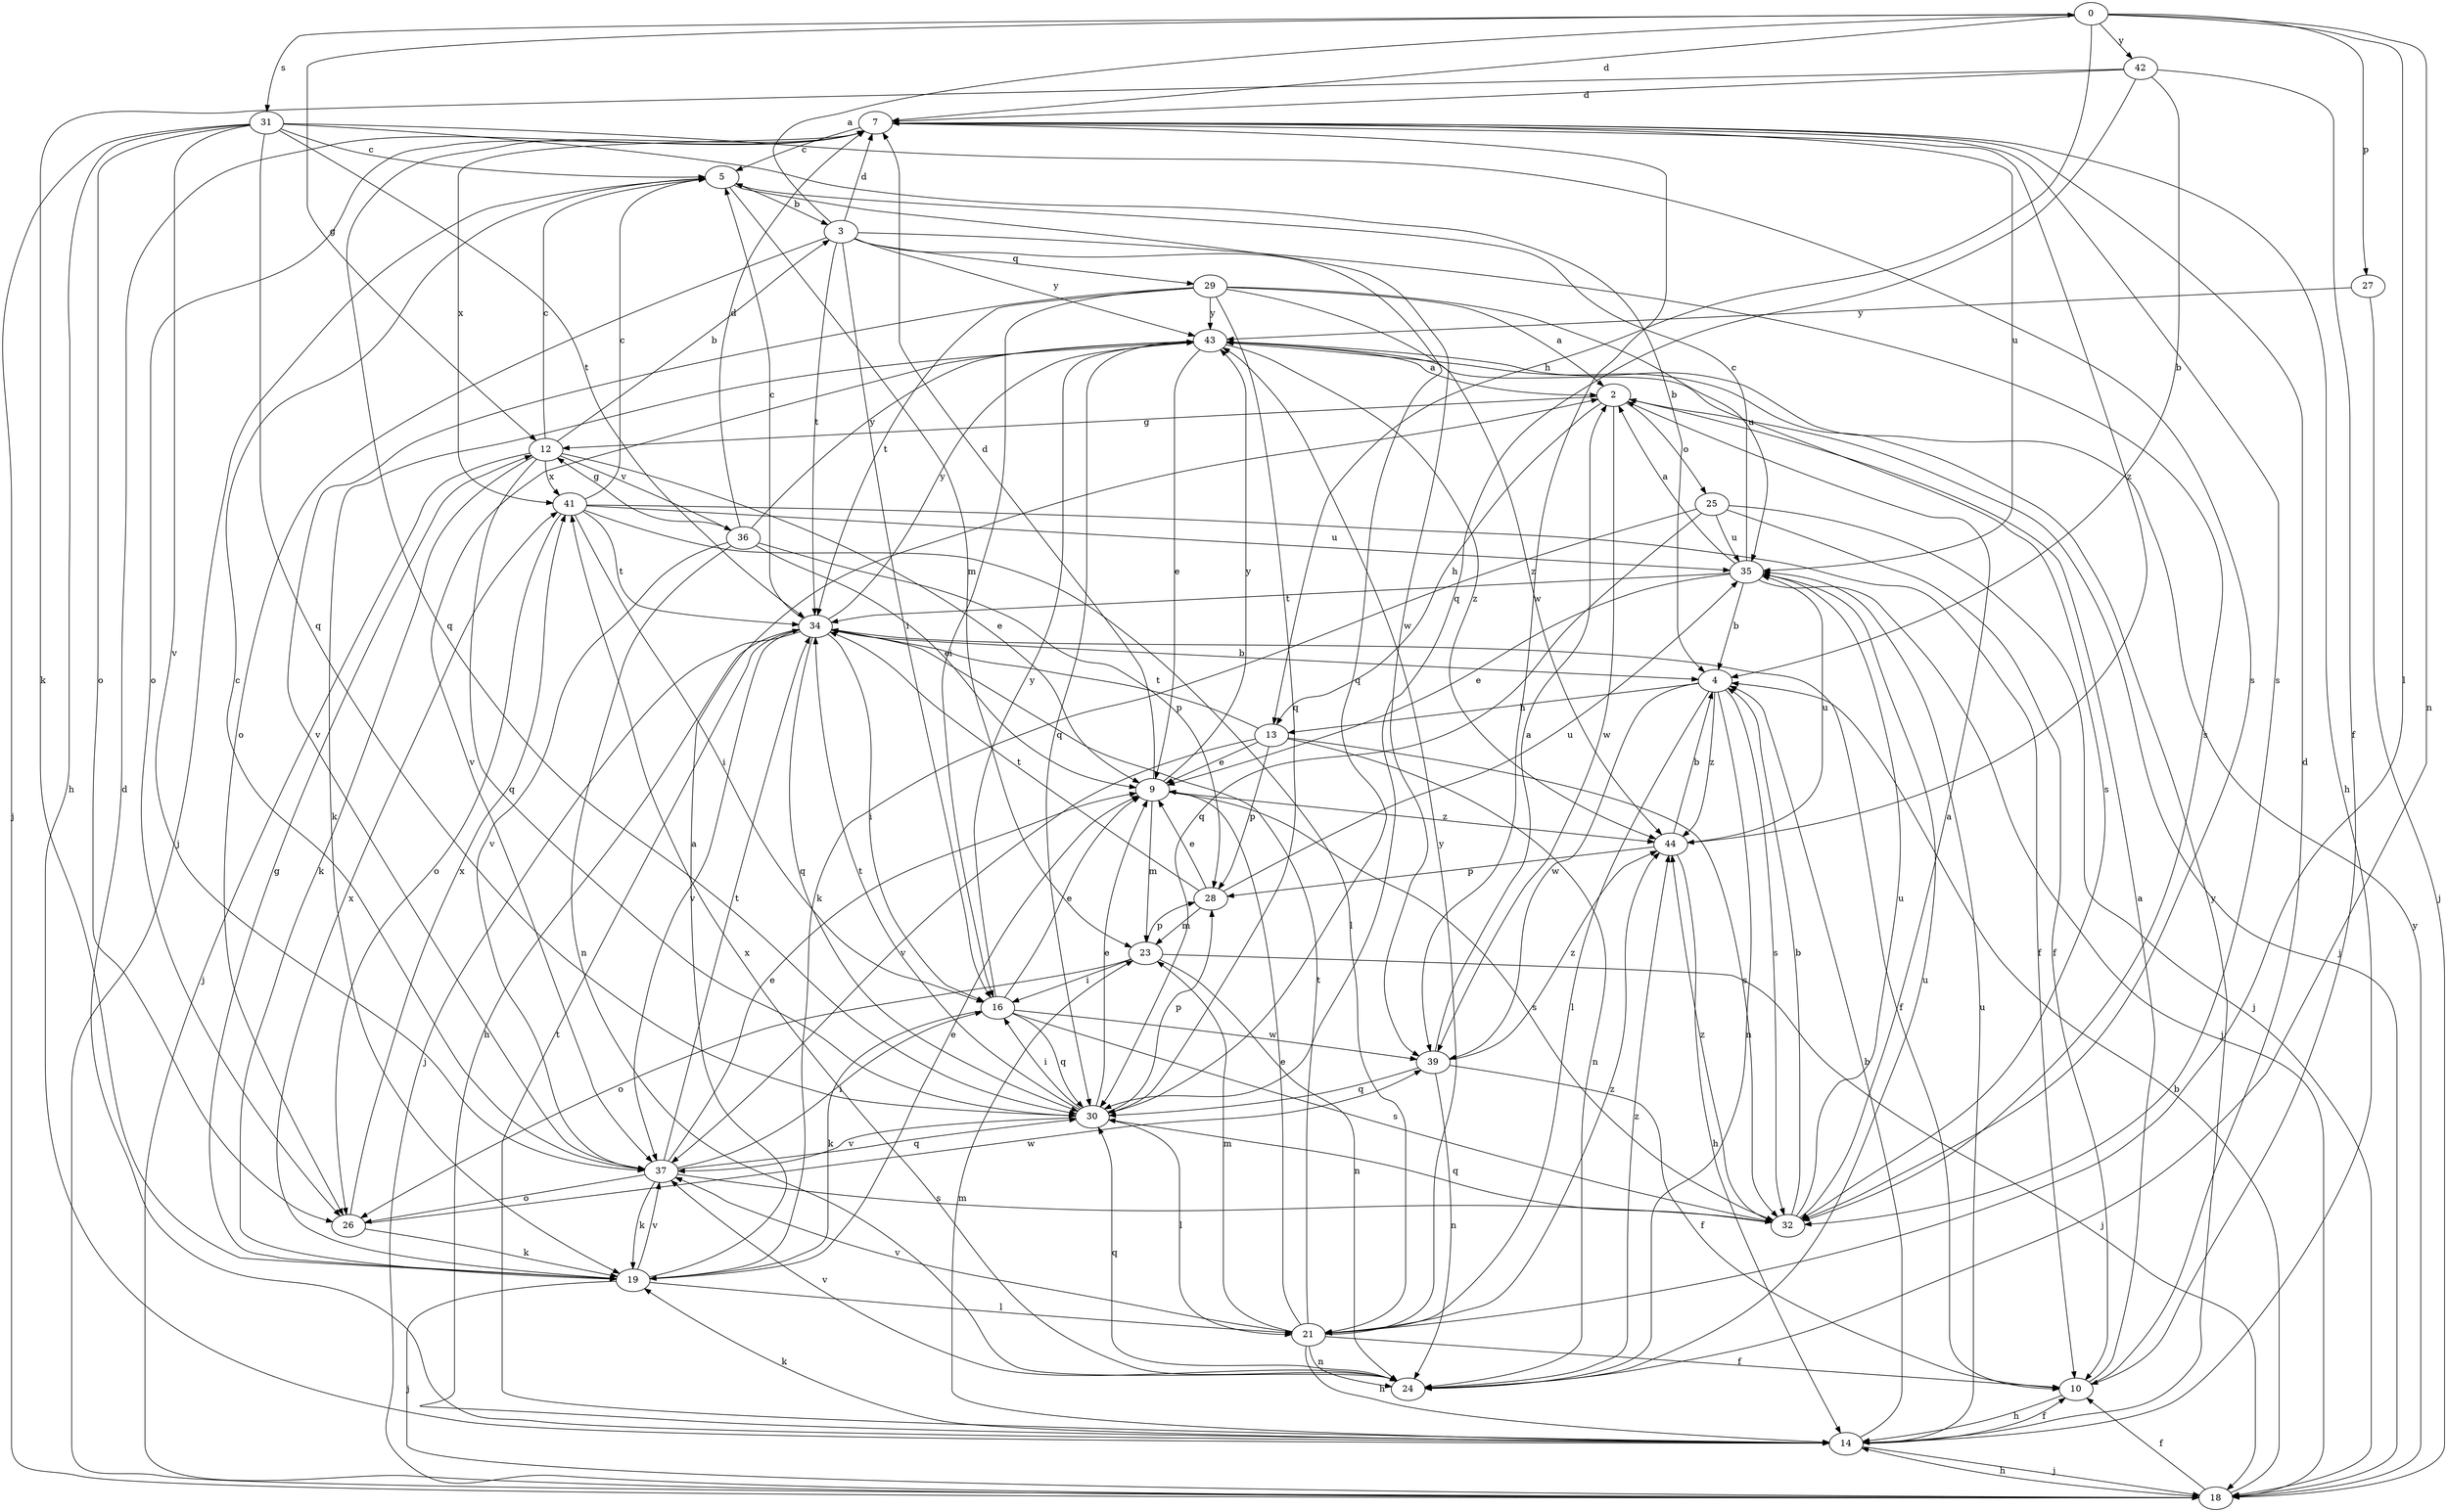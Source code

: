 strict digraph  {
0;
2;
3;
4;
5;
7;
9;
10;
12;
13;
14;
16;
18;
19;
21;
23;
24;
25;
26;
27;
28;
29;
30;
31;
32;
34;
35;
36;
37;
39;
41;
42;
43;
44;
0 -> 7  [label=d];
0 -> 12  [label=g];
0 -> 13  [label=h];
0 -> 21  [label=l];
0 -> 24  [label=n];
0 -> 27  [label=p];
0 -> 31  [label=s];
0 -> 42  [label=y];
2 -> 12  [label=g];
2 -> 13  [label=h];
2 -> 18  [label=j];
2 -> 25  [label=o];
2 -> 39  [label=w];
3 -> 0  [label=a];
3 -> 7  [label=d];
3 -> 16  [label=i];
3 -> 26  [label=o];
3 -> 29  [label=q];
3 -> 30  [label=q];
3 -> 32  [label=s];
3 -> 34  [label=t];
3 -> 43  [label=y];
4 -> 13  [label=h];
4 -> 21  [label=l];
4 -> 24  [label=n];
4 -> 32  [label=s];
4 -> 39  [label=w];
4 -> 44  [label=z];
5 -> 3  [label=b];
5 -> 18  [label=j];
5 -> 23  [label=m];
5 -> 39  [label=w];
7 -> 5  [label=c];
7 -> 14  [label=h];
7 -> 26  [label=o];
7 -> 30  [label=q];
7 -> 32  [label=s];
7 -> 35  [label=u];
7 -> 39  [label=w];
7 -> 41  [label=x];
7 -> 44  [label=z];
9 -> 7  [label=d];
9 -> 23  [label=m];
9 -> 32  [label=s];
9 -> 43  [label=y];
9 -> 44  [label=z];
10 -> 2  [label=a];
10 -> 7  [label=d];
10 -> 14  [label=h];
12 -> 3  [label=b];
12 -> 5  [label=c];
12 -> 9  [label=e];
12 -> 18  [label=j];
12 -> 19  [label=k];
12 -> 30  [label=q];
12 -> 36  [label=v];
12 -> 41  [label=x];
13 -> 9  [label=e];
13 -> 24  [label=n];
13 -> 28  [label=p];
13 -> 32  [label=s];
13 -> 34  [label=t];
13 -> 37  [label=v];
14 -> 4  [label=b];
14 -> 7  [label=d];
14 -> 10  [label=f];
14 -> 18  [label=j];
14 -> 19  [label=k];
14 -> 23  [label=m];
14 -> 34  [label=t];
14 -> 35  [label=u];
14 -> 43  [label=y];
16 -> 9  [label=e];
16 -> 19  [label=k];
16 -> 30  [label=q];
16 -> 32  [label=s];
16 -> 39  [label=w];
16 -> 43  [label=y];
18 -> 4  [label=b];
18 -> 10  [label=f];
18 -> 14  [label=h];
18 -> 43  [label=y];
19 -> 2  [label=a];
19 -> 9  [label=e];
19 -> 12  [label=g];
19 -> 18  [label=j];
19 -> 21  [label=l];
19 -> 37  [label=v];
19 -> 41  [label=x];
21 -> 9  [label=e];
21 -> 10  [label=f];
21 -> 14  [label=h];
21 -> 23  [label=m];
21 -> 24  [label=n];
21 -> 34  [label=t];
21 -> 37  [label=v];
21 -> 43  [label=y];
21 -> 44  [label=z];
23 -> 16  [label=i];
23 -> 18  [label=j];
23 -> 24  [label=n];
23 -> 26  [label=o];
23 -> 28  [label=p];
24 -> 30  [label=q];
24 -> 35  [label=u];
24 -> 37  [label=v];
24 -> 41  [label=x];
24 -> 44  [label=z];
25 -> 10  [label=f];
25 -> 18  [label=j];
25 -> 19  [label=k];
25 -> 30  [label=q];
25 -> 35  [label=u];
26 -> 19  [label=k];
26 -> 39  [label=w];
26 -> 41  [label=x];
27 -> 18  [label=j];
27 -> 43  [label=y];
28 -> 9  [label=e];
28 -> 23  [label=m];
28 -> 34  [label=t];
28 -> 35  [label=u];
29 -> 2  [label=a];
29 -> 16  [label=i];
29 -> 30  [label=q];
29 -> 34  [label=t];
29 -> 35  [label=u];
29 -> 37  [label=v];
29 -> 43  [label=y];
29 -> 44  [label=z];
30 -> 9  [label=e];
30 -> 16  [label=i];
30 -> 21  [label=l];
30 -> 28  [label=p];
30 -> 34  [label=t];
30 -> 37  [label=v];
31 -> 4  [label=b];
31 -> 5  [label=c];
31 -> 14  [label=h];
31 -> 18  [label=j];
31 -> 26  [label=o];
31 -> 30  [label=q];
31 -> 32  [label=s];
31 -> 34  [label=t];
31 -> 37  [label=v];
32 -> 2  [label=a];
32 -> 4  [label=b];
32 -> 30  [label=q];
32 -> 35  [label=u];
32 -> 44  [label=z];
34 -> 4  [label=b];
34 -> 5  [label=c];
34 -> 10  [label=f];
34 -> 14  [label=h];
34 -> 16  [label=i];
34 -> 18  [label=j];
34 -> 30  [label=q];
34 -> 37  [label=v];
34 -> 43  [label=y];
35 -> 2  [label=a];
35 -> 4  [label=b];
35 -> 5  [label=c];
35 -> 9  [label=e];
35 -> 18  [label=j];
35 -> 34  [label=t];
36 -> 7  [label=d];
36 -> 9  [label=e];
36 -> 12  [label=g];
36 -> 24  [label=n];
36 -> 28  [label=p];
36 -> 37  [label=v];
36 -> 43  [label=y];
37 -> 5  [label=c];
37 -> 9  [label=e];
37 -> 16  [label=i];
37 -> 19  [label=k];
37 -> 26  [label=o];
37 -> 30  [label=q];
37 -> 32  [label=s];
37 -> 34  [label=t];
39 -> 2  [label=a];
39 -> 10  [label=f];
39 -> 24  [label=n];
39 -> 30  [label=q];
39 -> 44  [label=z];
41 -> 5  [label=c];
41 -> 10  [label=f];
41 -> 16  [label=i];
41 -> 21  [label=l];
41 -> 26  [label=o];
41 -> 34  [label=t];
41 -> 35  [label=u];
42 -> 4  [label=b];
42 -> 7  [label=d];
42 -> 10  [label=f];
42 -> 19  [label=k];
42 -> 30  [label=q];
43 -> 2  [label=a];
43 -> 9  [label=e];
43 -> 19  [label=k];
43 -> 30  [label=q];
43 -> 32  [label=s];
43 -> 37  [label=v];
43 -> 44  [label=z];
44 -> 4  [label=b];
44 -> 14  [label=h];
44 -> 28  [label=p];
44 -> 35  [label=u];
}
